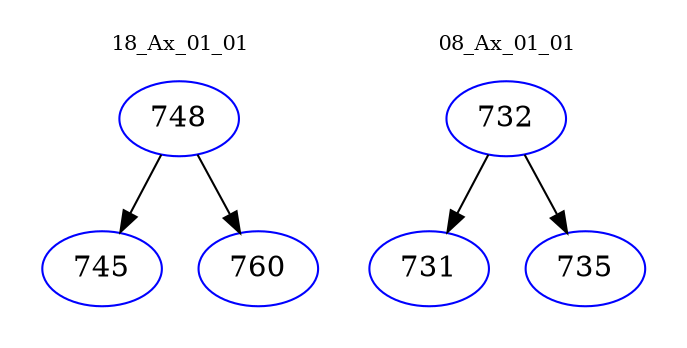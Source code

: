 digraph{
subgraph cluster_0 {
color = white
label = "18_Ax_01_01";
fontsize=10;
T0_748 [label="748", color="blue"]
T0_748 -> T0_745 [color="black"]
T0_745 [label="745", color="blue"]
T0_748 -> T0_760 [color="black"]
T0_760 [label="760", color="blue"]
}
subgraph cluster_1 {
color = white
label = "08_Ax_01_01";
fontsize=10;
T1_732 [label="732", color="blue"]
T1_732 -> T1_731 [color="black"]
T1_731 [label="731", color="blue"]
T1_732 -> T1_735 [color="black"]
T1_735 [label="735", color="blue"]
}
}
